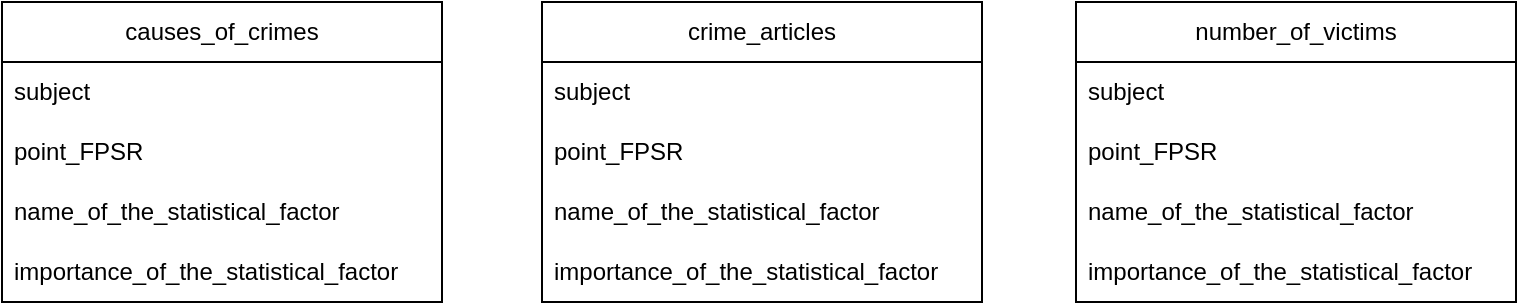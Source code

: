 <mxfile version="20.8.10" type="device"><diagram name="Страница 1" id="ND9I3g4fijEFXfP4bkwx"><mxGraphModel dx="1195" dy="655" grid="1" gridSize="10" guides="1" tooltips="1" connect="1" arrows="1" fold="1" page="1" pageScale="1" pageWidth="827" pageHeight="1169" math="0" shadow="0"><root><mxCell id="0"/><mxCell id="1" parent="0"/><mxCell id="PfkIpG7B8CE2NU4zGhdT-1" value="causes_of_crimes" style="swimlane;fontStyle=0;childLayout=stackLayout;horizontal=1;startSize=30;horizontalStack=0;resizeParent=1;resizeParentMax=0;resizeLast=0;collapsible=1;marginBottom=0;whiteSpace=wrap;html=1;" vertex="1" parent="1"><mxGeometry x="70" y="290" width="220" height="150" as="geometry"/></mxCell><mxCell id="PfkIpG7B8CE2NU4zGhdT-2" value="subject" style="text;strokeColor=none;fillColor=none;align=left;verticalAlign=middle;spacingLeft=4;spacingRight=4;overflow=hidden;points=[[0,0.5],[1,0.5]];portConstraint=eastwest;rotatable=0;whiteSpace=wrap;html=1;" vertex="1" parent="PfkIpG7B8CE2NU4zGhdT-1"><mxGeometry y="30" width="220" height="30" as="geometry"/></mxCell><mxCell id="PfkIpG7B8CE2NU4zGhdT-3" value="point_FPSR" style="text;strokeColor=none;fillColor=none;align=left;verticalAlign=middle;spacingLeft=4;spacingRight=4;overflow=hidden;points=[[0,0.5],[1,0.5]];portConstraint=eastwest;rotatable=0;whiteSpace=wrap;html=1;" vertex="1" parent="PfkIpG7B8CE2NU4zGhdT-1"><mxGeometry y="60" width="220" height="30" as="geometry"/></mxCell><mxCell id="PfkIpG7B8CE2NU4zGhdT-4" value="name_of_the_statistical_factor" style="text;strokeColor=none;fillColor=none;align=left;verticalAlign=middle;spacingLeft=4;spacingRight=4;overflow=hidden;points=[[0,0.5],[1,0.5]];portConstraint=eastwest;rotatable=0;whiteSpace=wrap;html=1;" vertex="1" parent="PfkIpG7B8CE2NU4zGhdT-1"><mxGeometry y="90" width="220" height="30" as="geometry"/></mxCell><mxCell id="PfkIpG7B8CE2NU4zGhdT-5" value="importance_of_the_statistical_factor" style="text;strokeColor=none;fillColor=none;align=left;verticalAlign=middle;spacingLeft=4;spacingRight=4;overflow=hidden;points=[[0,0.5],[1,0.5]];portConstraint=eastwest;rotatable=0;whiteSpace=wrap;html=1;" vertex="1" parent="PfkIpG7B8CE2NU4zGhdT-1"><mxGeometry y="120" width="220" height="30" as="geometry"/></mxCell><mxCell id="PfkIpG7B8CE2NU4zGhdT-6" value="crime_articles" style="swimlane;fontStyle=0;childLayout=stackLayout;horizontal=1;startSize=30;horizontalStack=0;resizeParent=1;resizeParentMax=0;resizeLast=0;collapsible=1;marginBottom=0;whiteSpace=wrap;html=1;" vertex="1" parent="1"><mxGeometry x="340" y="290" width="220" height="150" as="geometry"/></mxCell><mxCell id="PfkIpG7B8CE2NU4zGhdT-7" value="subject" style="text;strokeColor=none;fillColor=none;align=left;verticalAlign=middle;spacingLeft=4;spacingRight=4;overflow=hidden;points=[[0,0.5],[1,0.5]];portConstraint=eastwest;rotatable=0;whiteSpace=wrap;html=1;" vertex="1" parent="PfkIpG7B8CE2NU4zGhdT-6"><mxGeometry y="30" width="220" height="30" as="geometry"/></mxCell><mxCell id="PfkIpG7B8CE2NU4zGhdT-8" value="point_FPSR" style="text;strokeColor=none;fillColor=none;align=left;verticalAlign=middle;spacingLeft=4;spacingRight=4;overflow=hidden;points=[[0,0.5],[1,0.5]];portConstraint=eastwest;rotatable=0;whiteSpace=wrap;html=1;" vertex="1" parent="PfkIpG7B8CE2NU4zGhdT-6"><mxGeometry y="60" width="220" height="30" as="geometry"/></mxCell><mxCell id="PfkIpG7B8CE2NU4zGhdT-9" value="name_of_the_statistical_factor" style="text;strokeColor=none;fillColor=none;align=left;verticalAlign=middle;spacingLeft=4;spacingRight=4;overflow=hidden;points=[[0,0.5],[1,0.5]];portConstraint=eastwest;rotatable=0;whiteSpace=wrap;html=1;" vertex="1" parent="PfkIpG7B8CE2NU4zGhdT-6"><mxGeometry y="90" width="220" height="30" as="geometry"/></mxCell><mxCell id="PfkIpG7B8CE2NU4zGhdT-10" value="importance_of_the_statistical_factor" style="text;strokeColor=none;fillColor=none;align=left;verticalAlign=middle;spacingLeft=4;spacingRight=4;overflow=hidden;points=[[0,0.5],[1,0.5]];portConstraint=eastwest;rotatable=0;whiteSpace=wrap;html=1;" vertex="1" parent="PfkIpG7B8CE2NU4zGhdT-6"><mxGeometry y="120" width="220" height="30" as="geometry"/></mxCell><mxCell id="PfkIpG7B8CE2NU4zGhdT-11" value="number_of_victims" style="swimlane;fontStyle=0;childLayout=stackLayout;horizontal=1;startSize=30;horizontalStack=0;resizeParent=1;resizeParentMax=0;resizeLast=0;collapsible=1;marginBottom=0;whiteSpace=wrap;html=1;" vertex="1" parent="1"><mxGeometry x="607" y="290" width="220" height="150" as="geometry"/></mxCell><mxCell id="PfkIpG7B8CE2NU4zGhdT-12" value="subject" style="text;strokeColor=none;fillColor=none;align=left;verticalAlign=middle;spacingLeft=4;spacingRight=4;overflow=hidden;points=[[0,0.5],[1,0.5]];portConstraint=eastwest;rotatable=0;whiteSpace=wrap;html=1;" vertex="1" parent="PfkIpG7B8CE2NU4zGhdT-11"><mxGeometry y="30" width="220" height="30" as="geometry"/></mxCell><mxCell id="PfkIpG7B8CE2NU4zGhdT-13" value="point_FPSR" style="text;strokeColor=none;fillColor=none;align=left;verticalAlign=middle;spacingLeft=4;spacingRight=4;overflow=hidden;points=[[0,0.5],[1,0.5]];portConstraint=eastwest;rotatable=0;whiteSpace=wrap;html=1;" vertex="1" parent="PfkIpG7B8CE2NU4zGhdT-11"><mxGeometry y="60" width="220" height="30" as="geometry"/></mxCell><mxCell id="PfkIpG7B8CE2NU4zGhdT-14" value="name_of_the_statistical_factor" style="text;strokeColor=none;fillColor=none;align=left;verticalAlign=middle;spacingLeft=4;spacingRight=4;overflow=hidden;points=[[0,0.5],[1,0.5]];portConstraint=eastwest;rotatable=0;whiteSpace=wrap;html=1;" vertex="1" parent="PfkIpG7B8CE2NU4zGhdT-11"><mxGeometry y="90" width="220" height="30" as="geometry"/></mxCell><mxCell id="PfkIpG7B8CE2NU4zGhdT-15" value="importance_of_the_statistical_factor" style="text;strokeColor=none;fillColor=none;align=left;verticalAlign=middle;spacingLeft=4;spacingRight=4;overflow=hidden;points=[[0,0.5],[1,0.5]];portConstraint=eastwest;rotatable=0;whiteSpace=wrap;html=1;" vertex="1" parent="PfkIpG7B8CE2NU4zGhdT-11"><mxGeometry y="120" width="220" height="30" as="geometry"/></mxCell></root></mxGraphModel></diagram></mxfile>